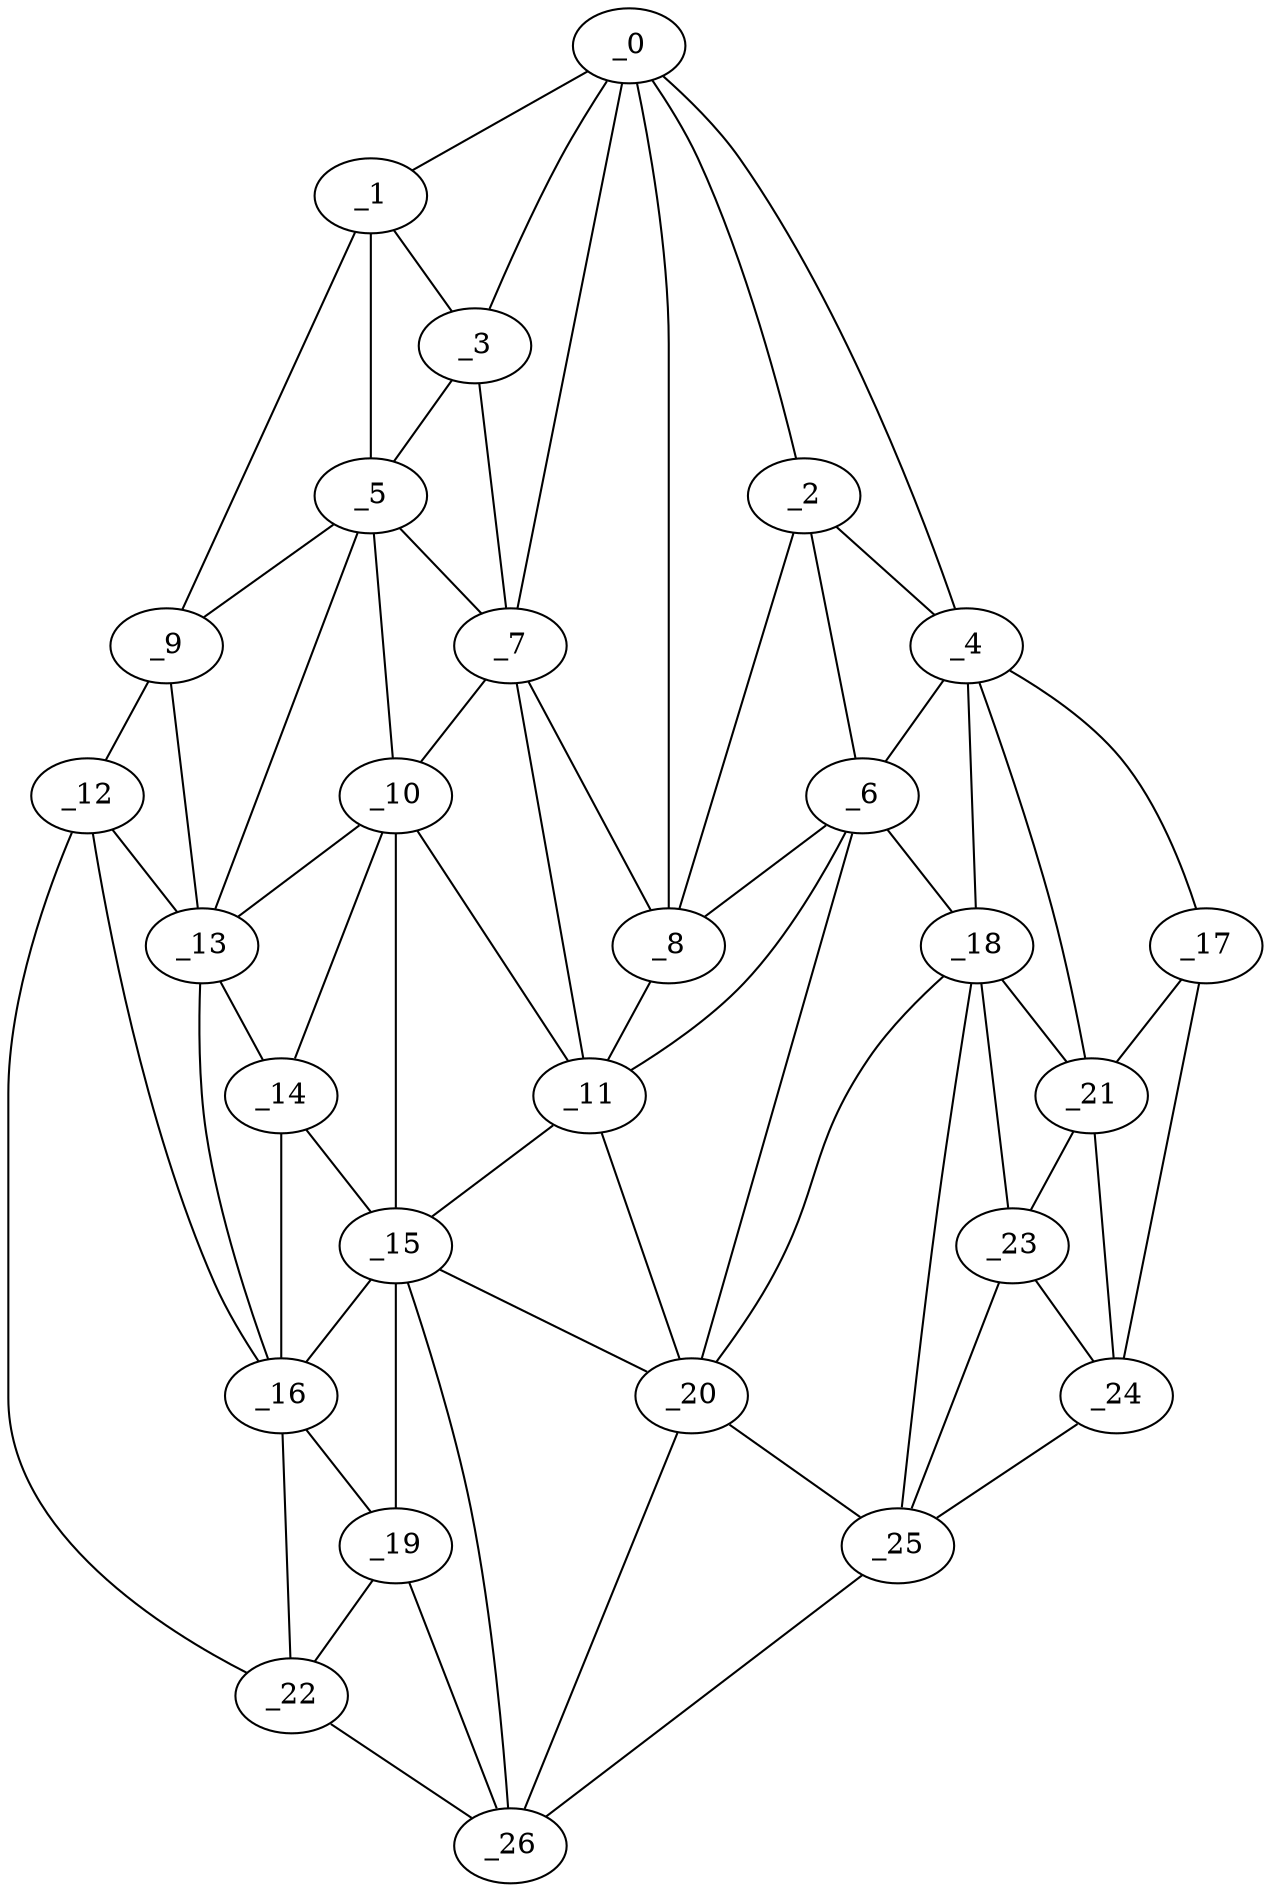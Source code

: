graph "obj93__60.gxl" {
	_0	 [x=37,
		y=42];
	_1	 [x=38,
		y=8];
	_0 -- _1	 [valence=1];
	_2	 [x=40,
		y=52];
	_0 -- _2	 [valence=2];
	_3	 [x=41,
		y=26];
	_0 -- _3	 [valence=1];
	_4	 [x=41,
		y=72];
	_0 -- _4	 [valence=1];
	_7	 [x=48,
		y=29];
	_0 -- _7	 [valence=2];
	_8	 [x=48,
		y=52];
	_0 -- _8	 [valence=2];
	_1 -- _3	 [valence=2];
	_5	 [x=46,
		y=9];
	_1 -- _5	 [valence=1];
	_9	 [x=49,
		y=3];
	_1 -- _9	 [valence=1];
	_2 -- _4	 [valence=2];
	_6	 [x=46,
		y=69];
	_2 -- _6	 [valence=2];
	_2 -- _8	 [valence=2];
	_3 -- _5	 [valence=2];
	_3 -- _7	 [valence=1];
	_4 -- _6	 [valence=2];
	_17	 [x=83,
		y=120];
	_4 -- _17	 [valence=1];
	_18	 [x=85,
		y=83];
	_4 -- _18	 [valence=2];
	_21	 [x=88,
		y=103];
	_4 -- _21	 [valence=1];
	_5 -- _7	 [valence=1];
	_5 -- _9	 [valence=2];
	_10	 [x=53,
		y=28];
	_5 -- _10	 [valence=2];
	_13	 [x=64,
		y=11];
	_5 -- _13	 [valence=2];
	_6 -- _8	 [valence=2];
	_11	 [x=61,
		y=44];
	_6 -- _11	 [valence=2];
	_6 -- _18	 [valence=2];
	_20	 [x=87,
		y=72];
	_6 -- _20	 [valence=2];
	_7 -- _8	 [valence=1];
	_7 -- _10	 [valence=2];
	_7 -- _11	 [valence=1];
	_8 -- _11	 [valence=2];
	_12	 [x=63,
		y=5];
	_9 -- _12	 [valence=1];
	_9 -- _13	 [valence=2];
	_10 -- _11	 [valence=2];
	_10 -- _13	 [valence=2];
	_14	 [x=66,
		y=19];
	_10 -- _14	 [valence=2];
	_15	 [x=74,
		y=26];
	_10 -- _15	 [valence=2];
	_11 -- _15	 [valence=1];
	_11 -- _20	 [valence=2];
	_12 -- _13	 [valence=2];
	_16	 [x=78,
		y=18];
	_12 -- _16	 [valence=1];
	_22	 [x=94,
		y=12];
	_12 -- _22	 [valence=1];
	_13 -- _14	 [valence=2];
	_13 -- _16	 [valence=2];
	_14 -- _15	 [valence=2];
	_14 -- _16	 [valence=2];
	_15 -- _16	 [valence=2];
	_19	 [x=87,
		y=17];
	_15 -- _19	 [valence=1];
	_15 -- _20	 [valence=1];
	_26	 [x=97,
		y=23];
	_15 -- _26	 [valence=2];
	_16 -- _19	 [valence=1];
	_16 -- _22	 [valence=2];
	_17 -- _21	 [valence=2];
	_24	 [x=95,
		y=113];
	_17 -- _24	 [valence=1];
	_18 -- _20	 [valence=2];
	_18 -- _21	 [valence=2];
	_23	 [x=95,
		y=92];
	_18 -- _23	 [valence=2];
	_25	 [x=96,
		y=74];
	_18 -- _25	 [valence=2];
	_19 -- _22	 [valence=2];
	_19 -- _26	 [valence=2];
	_20 -- _25	 [valence=1];
	_20 -- _26	 [valence=2];
	_21 -- _23	 [valence=2];
	_21 -- _24	 [valence=2];
	_22 -- _26	 [valence=1];
	_23 -- _24	 [valence=2];
	_23 -- _25	 [valence=2];
	_24 -- _25	 [valence=1];
	_25 -- _26	 [valence=1];
}
